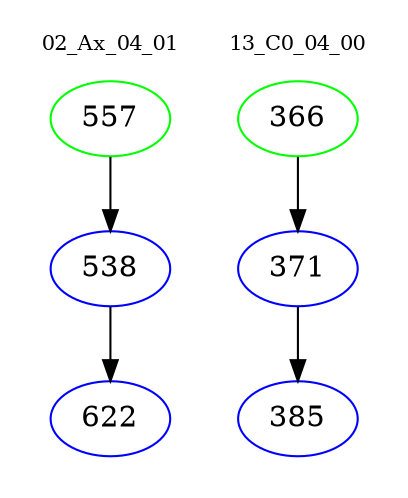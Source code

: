 digraph{
subgraph cluster_0 {
color = white
label = "02_Ax_04_01";
fontsize=10;
T0_557 [label="557", color="green"]
T0_557 -> T0_538 [color="black"]
T0_538 [label="538", color="blue"]
T0_538 -> T0_622 [color="black"]
T0_622 [label="622", color="blue"]
}
subgraph cluster_1 {
color = white
label = "13_C0_04_00";
fontsize=10;
T1_366 [label="366", color="green"]
T1_366 -> T1_371 [color="black"]
T1_371 [label="371", color="blue"]
T1_371 -> T1_385 [color="black"]
T1_385 [label="385", color="blue"]
}
}
